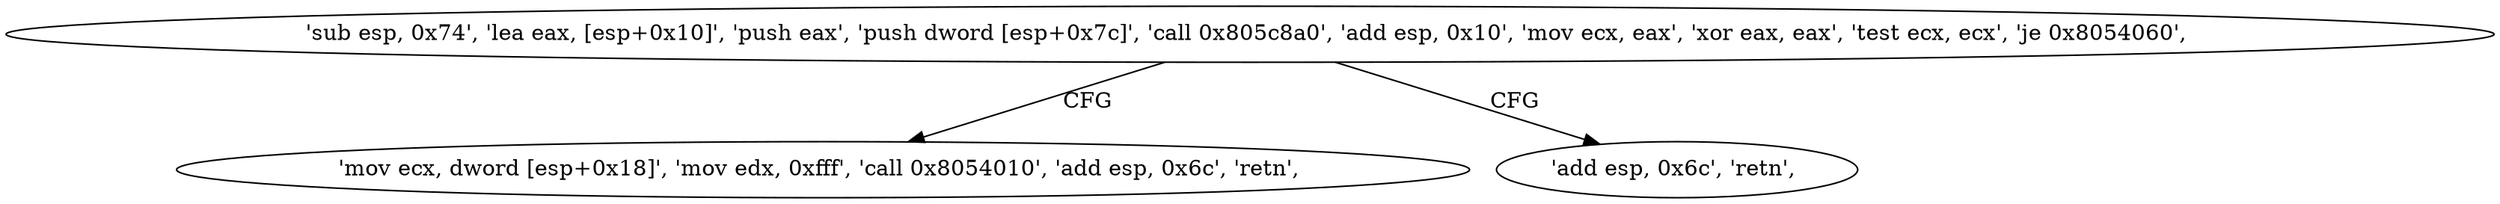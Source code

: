 digraph "func" {
"134561856" [label = "'sub esp, 0x74', 'lea eax, [esp+0x10]', 'push eax', 'push dword [esp+0x7c]', 'call 0x805c8a0', 'add esp, 0x10', 'mov ecx, eax', 'xor eax, eax', 'test ecx, ecx', 'je 0x8054060', " ]
"134561888" [label = "'mov ecx, dword [esp+0x18]', 'mov edx, 0xfff', 'call 0x8054010', 'add esp, 0x6c', 'retn', " ]
"134561884" [label = "'add esp, 0x6c', 'retn', " ]
"134561856" -> "134561888" [ label = "CFG" ]
"134561856" -> "134561884" [ label = "CFG" ]
}
